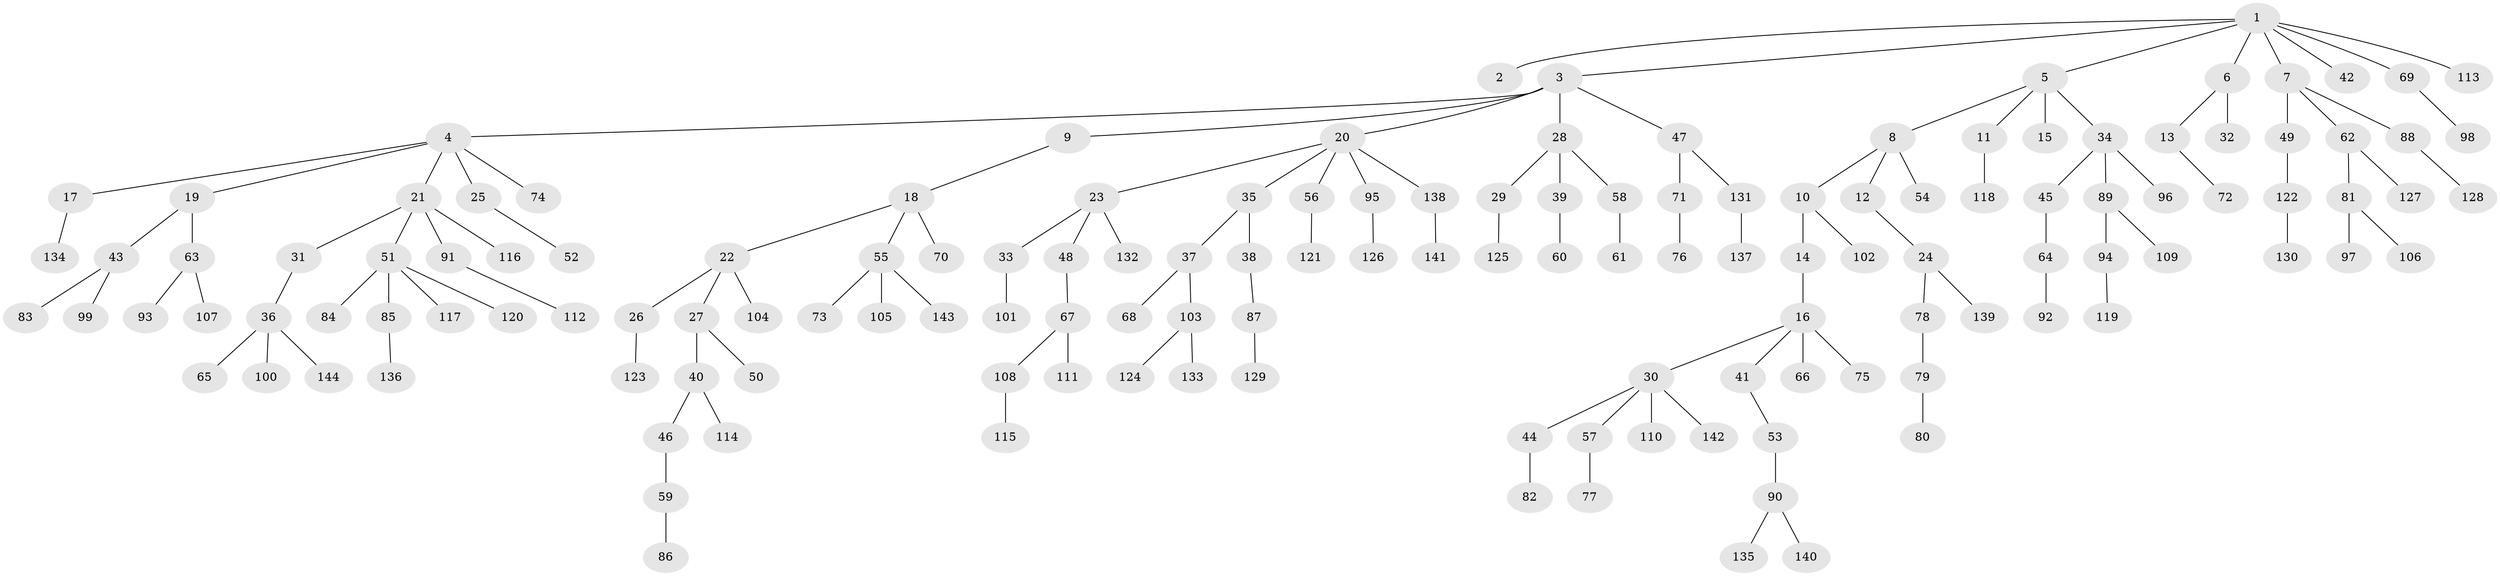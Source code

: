 // coarse degree distribution, {7: 0.009900990099009901, 6: 0.019801980198019802, 4: 0.06930693069306931, 2: 0.21782178217821782, 3: 0.1782178217821782, 1: 0.49504950495049505, 5: 0.009900990099009901}
// Generated by graph-tools (version 1.1) at 2025/37/03/04/25 23:37:23]
// undirected, 144 vertices, 143 edges
graph export_dot {
  node [color=gray90,style=filled];
  1;
  2;
  3;
  4;
  5;
  6;
  7;
  8;
  9;
  10;
  11;
  12;
  13;
  14;
  15;
  16;
  17;
  18;
  19;
  20;
  21;
  22;
  23;
  24;
  25;
  26;
  27;
  28;
  29;
  30;
  31;
  32;
  33;
  34;
  35;
  36;
  37;
  38;
  39;
  40;
  41;
  42;
  43;
  44;
  45;
  46;
  47;
  48;
  49;
  50;
  51;
  52;
  53;
  54;
  55;
  56;
  57;
  58;
  59;
  60;
  61;
  62;
  63;
  64;
  65;
  66;
  67;
  68;
  69;
  70;
  71;
  72;
  73;
  74;
  75;
  76;
  77;
  78;
  79;
  80;
  81;
  82;
  83;
  84;
  85;
  86;
  87;
  88;
  89;
  90;
  91;
  92;
  93;
  94;
  95;
  96;
  97;
  98;
  99;
  100;
  101;
  102;
  103;
  104;
  105;
  106;
  107;
  108;
  109;
  110;
  111;
  112;
  113;
  114;
  115;
  116;
  117;
  118;
  119;
  120;
  121;
  122;
  123;
  124;
  125;
  126;
  127;
  128;
  129;
  130;
  131;
  132;
  133;
  134;
  135;
  136;
  137;
  138;
  139;
  140;
  141;
  142;
  143;
  144;
  1 -- 2;
  1 -- 3;
  1 -- 5;
  1 -- 6;
  1 -- 7;
  1 -- 42;
  1 -- 69;
  1 -- 113;
  3 -- 4;
  3 -- 9;
  3 -- 20;
  3 -- 28;
  3 -- 47;
  4 -- 17;
  4 -- 19;
  4 -- 21;
  4 -- 25;
  4 -- 74;
  5 -- 8;
  5 -- 11;
  5 -- 15;
  5 -- 34;
  6 -- 13;
  6 -- 32;
  7 -- 49;
  7 -- 62;
  7 -- 88;
  8 -- 10;
  8 -- 12;
  8 -- 54;
  9 -- 18;
  10 -- 14;
  10 -- 102;
  11 -- 118;
  12 -- 24;
  13 -- 72;
  14 -- 16;
  16 -- 30;
  16 -- 41;
  16 -- 66;
  16 -- 75;
  17 -- 134;
  18 -- 22;
  18 -- 55;
  18 -- 70;
  19 -- 43;
  19 -- 63;
  20 -- 23;
  20 -- 35;
  20 -- 56;
  20 -- 95;
  20 -- 138;
  21 -- 31;
  21 -- 51;
  21 -- 91;
  21 -- 116;
  22 -- 26;
  22 -- 27;
  22 -- 104;
  23 -- 33;
  23 -- 48;
  23 -- 132;
  24 -- 78;
  24 -- 139;
  25 -- 52;
  26 -- 123;
  27 -- 40;
  27 -- 50;
  28 -- 29;
  28 -- 39;
  28 -- 58;
  29 -- 125;
  30 -- 44;
  30 -- 57;
  30 -- 110;
  30 -- 142;
  31 -- 36;
  33 -- 101;
  34 -- 45;
  34 -- 89;
  34 -- 96;
  35 -- 37;
  35 -- 38;
  36 -- 65;
  36 -- 100;
  36 -- 144;
  37 -- 68;
  37 -- 103;
  38 -- 87;
  39 -- 60;
  40 -- 46;
  40 -- 114;
  41 -- 53;
  43 -- 83;
  43 -- 99;
  44 -- 82;
  45 -- 64;
  46 -- 59;
  47 -- 71;
  47 -- 131;
  48 -- 67;
  49 -- 122;
  51 -- 84;
  51 -- 85;
  51 -- 117;
  51 -- 120;
  53 -- 90;
  55 -- 73;
  55 -- 105;
  55 -- 143;
  56 -- 121;
  57 -- 77;
  58 -- 61;
  59 -- 86;
  62 -- 81;
  62 -- 127;
  63 -- 93;
  63 -- 107;
  64 -- 92;
  67 -- 108;
  67 -- 111;
  69 -- 98;
  71 -- 76;
  78 -- 79;
  79 -- 80;
  81 -- 97;
  81 -- 106;
  85 -- 136;
  87 -- 129;
  88 -- 128;
  89 -- 94;
  89 -- 109;
  90 -- 135;
  90 -- 140;
  91 -- 112;
  94 -- 119;
  95 -- 126;
  103 -- 124;
  103 -- 133;
  108 -- 115;
  122 -- 130;
  131 -- 137;
  138 -- 141;
}
